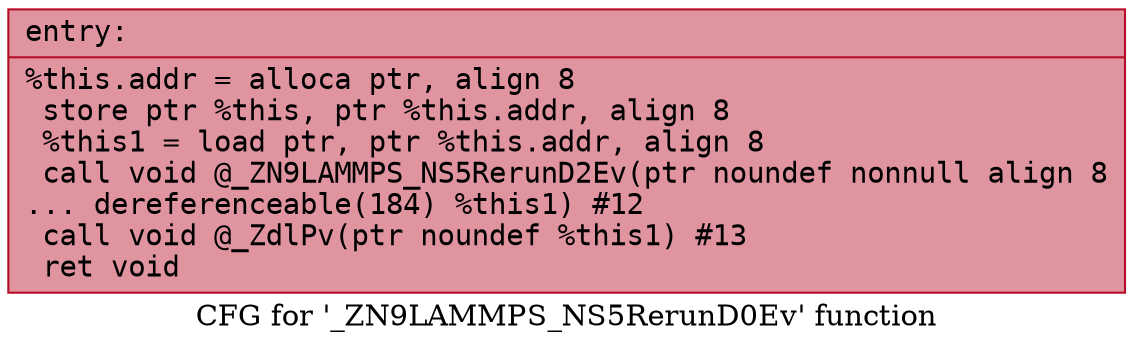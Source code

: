 digraph "CFG for '_ZN9LAMMPS_NS5RerunD0Ev' function" {
	label="CFG for '_ZN9LAMMPS_NS5RerunD0Ev' function";

	Node0x562a4dfd2ca0 [shape=record,color="#b70d28ff", style=filled, fillcolor="#b70d2870" fontname="Courier",label="{entry:\l|  %this.addr = alloca ptr, align 8\l  store ptr %this, ptr %this.addr, align 8\l  %this1 = load ptr, ptr %this.addr, align 8\l  call void @_ZN9LAMMPS_NS5RerunD2Ev(ptr noundef nonnull align 8\l... dereferenceable(184) %this1) #12\l  call void @_ZdlPv(ptr noundef %this1) #13\l  ret void\l}"];
}

